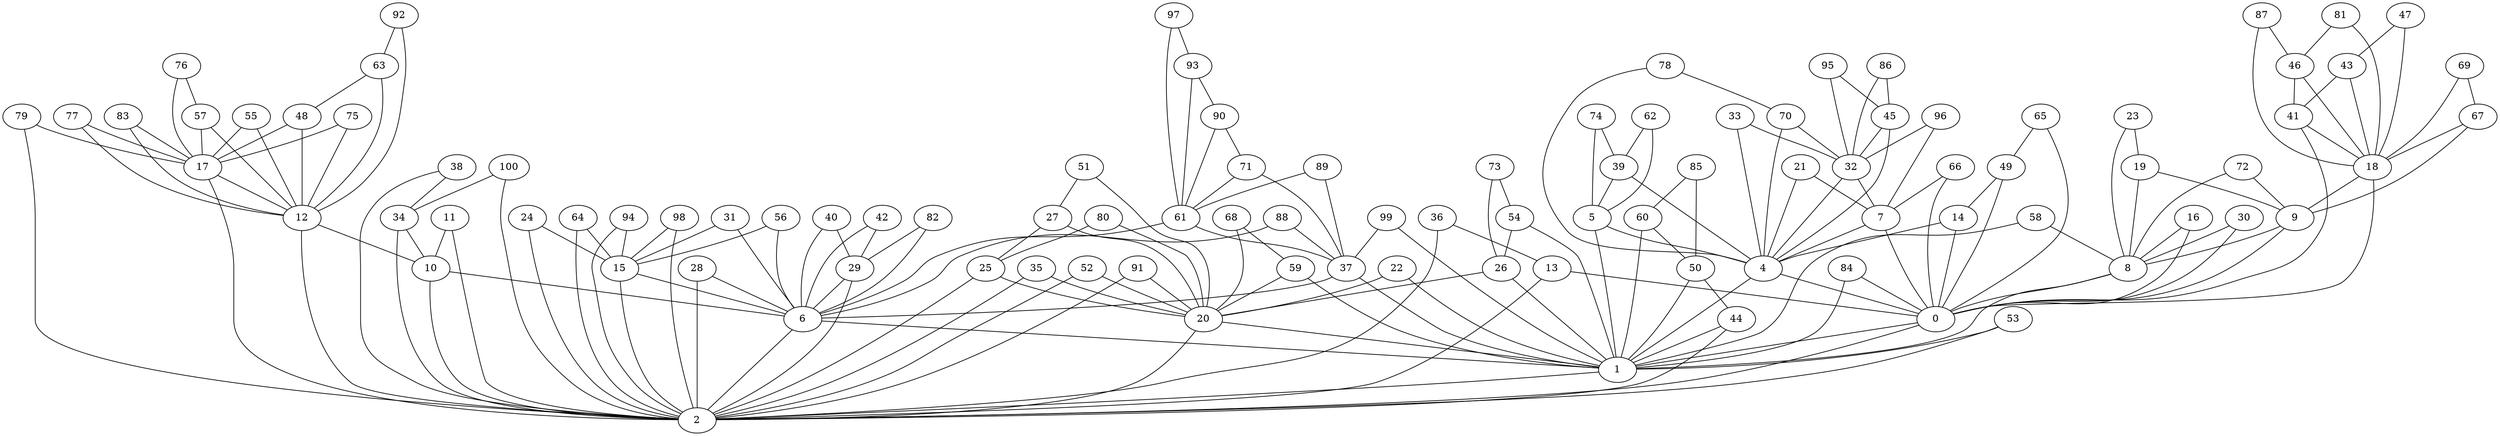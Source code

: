 strict graph G {
0;
1;
2;
4;
5;
6;
7;
8;
9;
10;
11;
12;
13;
14;
15;
16;
17;
18;
19;
20;
21;
22;
23;
24;
25;
26;
27;
28;
29;
30;
31;
32;
33;
34;
35;
36;
37;
38;
39;
40;
41;
42;
43;
44;
45;
46;
47;
48;
49;
50;
51;
52;
53;
54;
55;
56;
57;
58;
59;
60;
61;
62;
63;
64;
65;
66;
67;
68;
69;
70;
71;
72;
73;
74;
75;
76;
77;
78;
79;
80;
81;
82;
83;
84;
85;
86;
87;
88;
89;
90;
91;
92;
93;
94;
95;
96;
97;
98;
99;
100;
49 -- 14;
28 -- 6;
60 -- 1;
83 -- 17;
97 -- 61;
20 -- 1;
84 -- 1;
93 -- 61;
98 -- 15;
34 -- 2;
60 -- 50;
12 -- 10;
22 -- 20;
63 -- 12;
73 -- 26;
6 -- 2;
10 -- 2;
51 -- 27;
19 -- 9;
29 -- 2;
75 -- 12;
45 -- 4;
15 -- 6;
24 -- 2;
34 -- 10;
10 -- 6;
78 -- 70;
92 -- 12;
22 -- 1;
58 -- 8;
96 -- 7;
53 -- 1;
94 -- 2;
20 -- 2;
67 -- 18;
83 -- 12;
5 -- 1;
44 -- 1;
21 -- 7;
0 -- 2;
26 -- 1;
46 -- 41;
93 -- 90;
100 -- 34;
100 -- 2;
39 -- 4;
18 -- 0;
80 -- 25;
68 -- 59;
96 -- 32;
64 -- 2;
88 -- 37;
48 -- 17;
81 -- 46;
61 -- 6;
63 -- 48;
66 -- 7;
65 -- 49;
39 -- 5;
46 -- 18;
41 -- 0;
69 -- 18;
52 -- 2;
68 -- 20;
43 -- 41;
9 -- 8;
11 -- 2;
25 -- 2;
65 -- 0;
71 -- 61;
75 -- 17;
76 -- 17;
82 -- 29;
0 -- 1;
67 -- 9;
58 -- 1;
14 -- 0;
38 -- 34;
4 -- 1;
35 -- 2;
54 -- 26;
87 -- 46;
52 -- 20;
87 -- 18;
44 -- 2;
14 -- 4;
31 -- 6;
64 -- 15;
43 -- 18;
99 -- 37;
80 -- 20;
23 -- 8;
59 -- 1;
31 -- 15;
99 -- 1;
33 -- 32;
53 -- 2;
25 -- 20;
73 -- 54;
92 -- 63;
91 -- 20;
72 -- 9;
66 -- 0;
69 -- 67;
81 -- 18;
56 -- 6;
1 -- 2;
24 -- 15;
70 -- 4;
16 -- 0;
41 -- 18;
78 -- 4;
77 -- 12;
13 -- 0;
51 -- 20;
8 -- 1;
74 -- 39;
88 -- 6;
74 -- 5;
56 -- 15;
27 -- 20;
90 -- 61;
11 -- 10;
70 -- 32;
89 -- 61;
40 -- 6;
95 -- 32;
9 -- 0;
18 -- 9;
32 -- 7;
90 -- 71;
12 -- 2;
86 -- 45;
62 -- 5;
45 -- 32;
16 -- 8;
42 -- 29;
72 -- 8;
76 -- 57;
98 -- 2;
79 -- 17;
55 -- 12;
23 -- 19;
48 -- 12;
37 -- 6;
30 -- 0;
47 -- 43;
59 -- 20;
28 -- 2;
17 -- 12;
13 -- 2;
61 -- 37;
82 -- 6;
49 -- 0;
50 -- 44;
17 -- 2;
77 -- 17;
15 -- 2;
85 -- 50;
21 -- 4;
32 -- 4;
91 -- 2;
30 -- 8;
97 -- 93;
95 -- 45;
29 -- 6;
35 -- 20;
86 -- 32;
36 -- 13;
27 -- 25;
47 -- 18;
40 -- 29;
38 -- 2;
19 -- 8;
8 -- 0;
54 -- 1;
85 -- 60;
71 -- 37;
84 -- 0;
42 -- 6;
57 -- 12;
37 -- 1;
55 -- 17;
79 -- 2;
89 -- 37;
50 -- 1;
94 -- 15;
7 -- 4;
36 -- 2;
62 -- 39;
7 -- 0;
57 -- 17;
26 -- 20;
5 -- 4;
33 -- 4;
6 -- 1;
4 -- 0;
}
